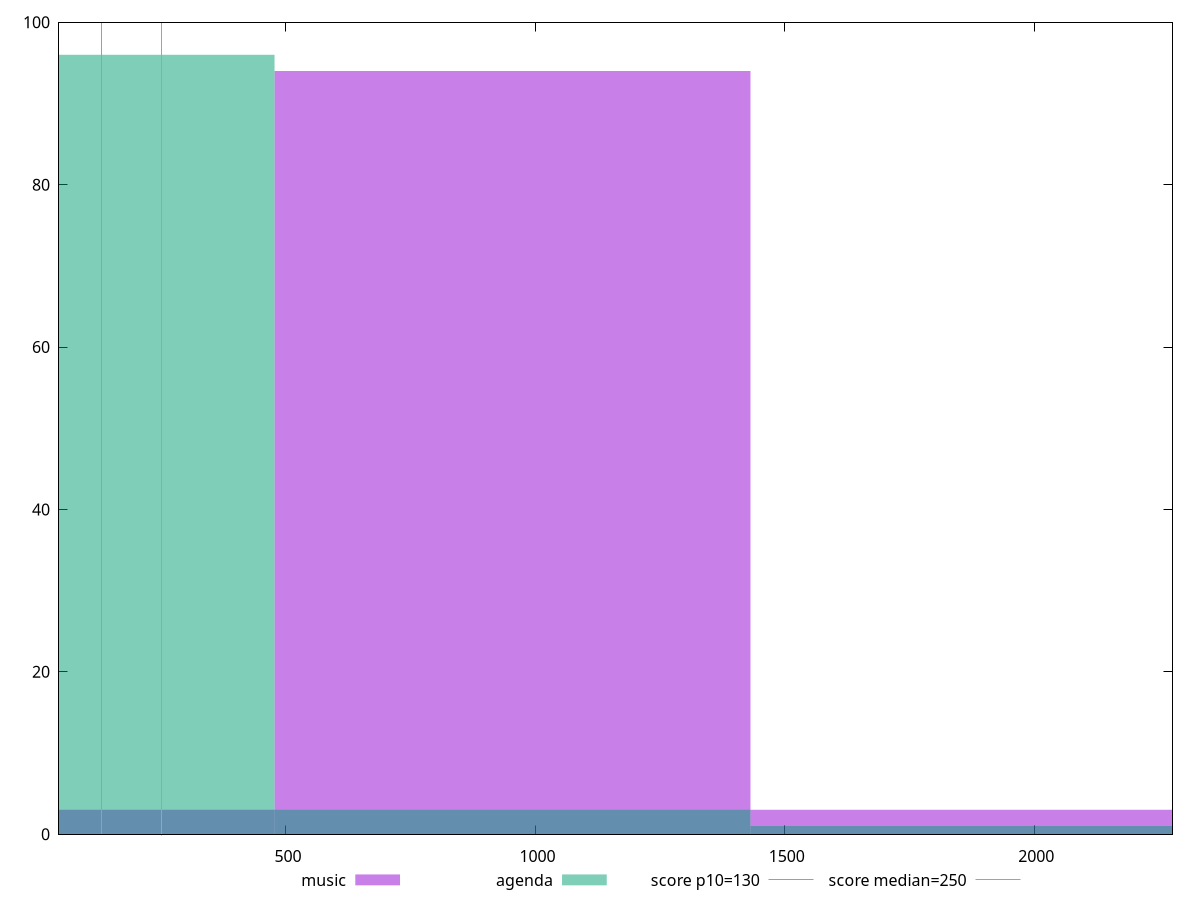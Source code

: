 reset

$music <<EOF
954.0297494623314 94
0 3
1908.0594989246629 3
EOF

$agenda <<EOF
954.0297494623314 3
1908.0594989246629 1
0 96
EOF

set key outside below
set boxwidth 954.0297494623314
set xrange [45:2276.999999999999]
set yrange [0:100]
set trange [0:100]
set style fill transparent solid 0.5 noborder

set parametric
set terminal svg size 640, 500 enhanced background rgb 'white'
set output "report/report_00029_2021-02-24T13-36-40.390Z/max-potential-fid/comparison/histogram/0_vs_1.svg"

plot $music title "music" with boxes, \
     $agenda title "agenda" with boxes, \
     130,t title "score p10=130", \
     250,t title "score median=250"

reset
